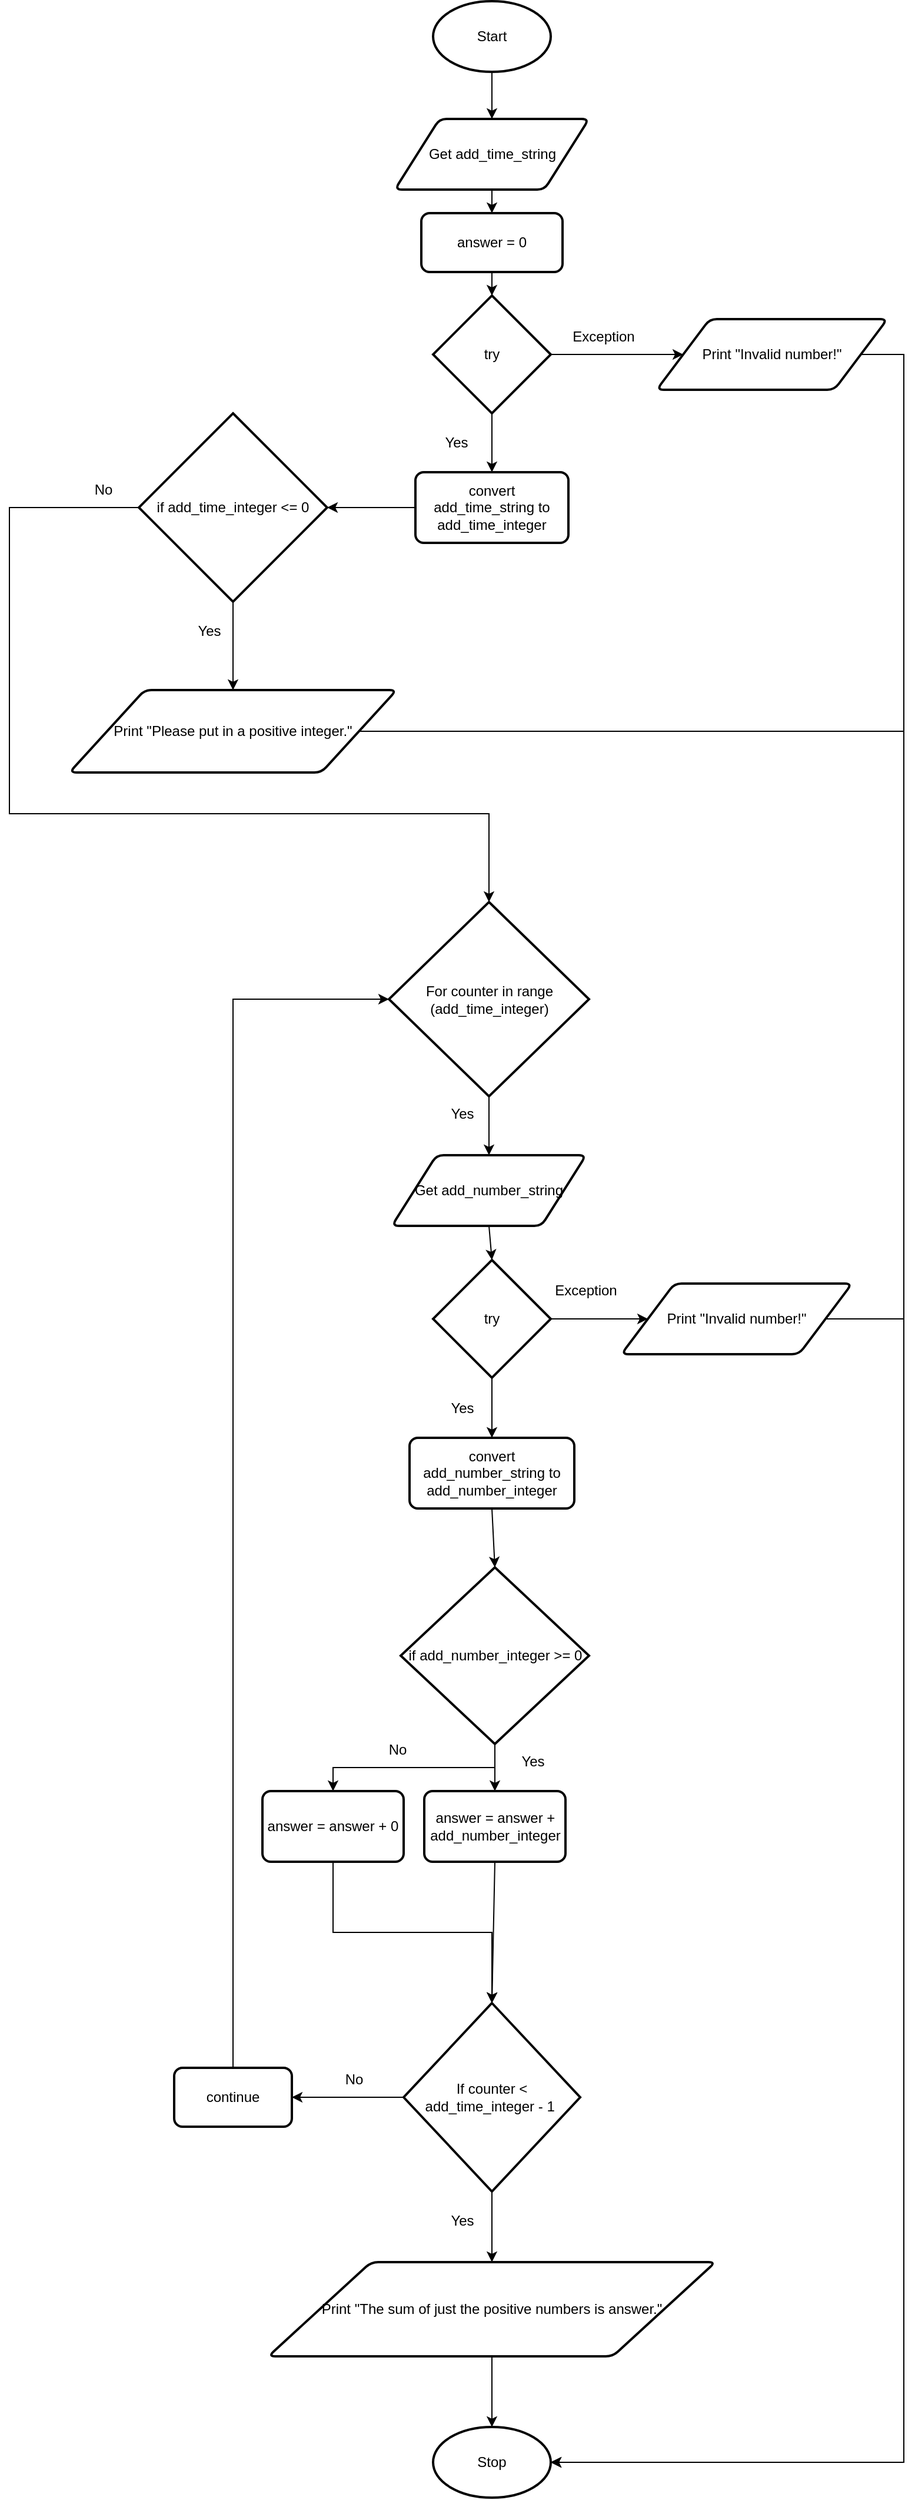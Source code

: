 <mxfile>
    <diagram id="DEjcxKVxj2POeMgczdvf" name="Page-1">
        <mxGraphModel dx="1181" dy="1630" grid="1" gridSize="10" guides="1" tooltips="1" connect="1" arrows="1" fold="1" page="1" pageScale="1" pageWidth="827" pageHeight="1169" math="0" shadow="0">
            <root>
                <mxCell id="0"/>
                <mxCell id="1" parent="0"/>
                <mxCell id="9" style="edgeStyle=none;html=1;exitX=0.5;exitY=1;exitDx=0;exitDy=0;exitPerimeter=0;entryX=0.5;entryY=0;entryDx=0;entryDy=0;" parent="1" source="2" target="3" edge="1">
                    <mxGeometry relative="1" as="geometry"/>
                </mxCell>
                <mxCell id="2" value="Start" style="strokeWidth=2;html=1;shape=mxgraph.flowchart.start_1;whiteSpace=wrap;" parent="1" vertex="1">
                    <mxGeometry x="180" width="100" height="60" as="geometry"/>
                </mxCell>
                <mxCell id="72" style="edgeStyle=none;html=1;exitX=0.5;exitY=1;exitDx=0;exitDy=0;entryX=0.5;entryY=0;entryDx=0;entryDy=0;" parent="1" source="3" target="71" edge="1">
                    <mxGeometry relative="1" as="geometry"/>
                </mxCell>
                <mxCell id="3" value="Get add_time_string" style="shape=parallelogram;html=1;strokeWidth=2;perimeter=parallelogramPerimeter;whiteSpace=wrap;rounded=1;arcSize=12;size=0.23;" parent="1" vertex="1">
                    <mxGeometry x="147.5" y="100" width="165" height="60" as="geometry"/>
                </mxCell>
                <mxCell id="8" value="Stop" style="strokeWidth=2;html=1;shape=mxgraph.flowchart.start_1;whiteSpace=wrap;" parent="1" vertex="1">
                    <mxGeometry x="180" y="2060" width="100" height="60" as="geometry"/>
                </mxCell>
                <mxCell id="20" value="Yes" style="text;html=1;strokeColor=none;fillColor=none;align=center;verticalAlign=middle;whiteSpace=wrap;rounded=0;" parent="1" vertex="1">
                    <mxGeometry x="170" y="360" width="60" height="30" as="geometry"/>
                </mxCell>
                <mxCell id="38" style="edgeStyle=none;html=1;exitX=0.5;exitY=1;exitDx=0;exitDy=0;exitPerimeter=0;entryX=0.5;entryY=0;entryDx=0;entryDy=0;" parent="1" source="35" target="36" edge="1">
                    <mxGeometry relative="1" as="geometry"/>
                </mxCell>
                <mxCell id="41" style="edgeStyle=none;html=1;exitX=1;exitY=0.5;exitDx=0;exitDy=0;exitPerimeter=0;entryX=0;entryY=0.5;entryDx=0;entryDy=0;" parent="1" source="35" target="39" edge="1">
                    <mxGeometry relative="1" as="geometry"/>
                </mxCell>
                <mxCell id="35" value="try" style="strokeWidth=2;html=1;shape=mxgraph.flowchart.decision;whiteSpace=wrap;" parent="1" vertex="1">
                    <mxGeometry x="180" y="250" width="100" height="100" as="geometry"/>
                </mxCell>
                <mxCell id="91" style="edgeStyle=orthogonalEdgeStyle;rounded=0;html=1;exitX=0;exitY=0.5;exitDx=0;exitDy=0;entryX=1;entryY=0.5;entryDx=0;entryDy=0;entryPerimeter=0;" parent="1" source="36" target="90" edge="1">
                    <mxGeometry relative="1" as="geometry"/>
                </mxCell>
                <mxCell id="36" value="convert add_time_string to add_time_integer" style="rounded=1;whiteSpace=wrap;html=1;absoluteArcSize=1;arcSize=14;strokeWidth=2;" parent="1" vertex="1">
                    <mxGeometry x="165" y="400" width="130" height="60" as="geometry"/>
                </mxCell>
                <mxCell id="84" style="edgeStyle=orthogonalEdgeStyle;rounded=0;html=1;exitX=1;exitY=0.5;exitDx=0;exitDy=0;entryX=1;entryY=0.5;entryDx=0;entryDy=0;entryPerimeter=0;" parent="1" source="39" target="8" edge="1">
                    <mxGeometry relative="1" as="geometry">
                        <Array as="points">
                            <mxPoint x="580" y="300"/>
                            <mxPoint x="580" y="2090"/>
                        </Array>
                    </mxGeometry>
                </mxCell>
                <mxCell id="39" value="Print &quot;Invalid number!&quot;" style="shape=parallelogram;html=1;strokeWidth=2;perimeter=parallelogramPerimeter;whiteSpace=wrap;rounded=1;arcSize=12;size=0.23;" parent="1" vertex="1">
                    <mxGeometry x="370" y="270" width="196" height="60" as="geometry"/>
                </mxCell>
                <mxCell id="40" value="Exception" style="text;html=1;strokeColor=none;fillColor=none;align=center;verticalAlign=middle;whiteSpace=wrap;rounded=0;" parent="1" vertex="1">
                    <mxGeometry x="295" y="270" width="60" height="30" as="geometry"/>
                </mxCell>
                <mxCell id="66" style="edgeStyle=none;html=1;exitX=0.5;exitY=1;exitDx=0;exitDy=0;exitPerimeter=0;entryX=0.5;entryY=0;entryDx=0;entryDy=0;" parent="1" source="42" target="65" edge="1">
                    <mxGeometry relative="1" as="geometry"/>
                </mxCell>
                <mxCell id="42" value="For counter in range (add_time_integer)" style="strokeWidth=2;html=1;shape=mxgraph.flowchart.decision;whiteSpace=wrap;" parent="1" vertex="1">
                    <mxGeometry x="142.5" y="765" width="170" height="165" as="geometry"/>
                </mxCell>
                <mxCell id="53" value="Yes" style="text;html=1;strokeColor=none;fillColor=none;align=center;verticalAlign=middle;whiteSpace=wrap;rounded=0;" parent="1" vertex="1">
                    <mxGeometry x="180" y="930" width="50" height="30" as="geometry"/>
                </mxCell>
                <mxCell id="61" style="edgeStyle=orthogonalEdgeStyle;rounded=0;html=1;exitX=0.5;exitY=1;exitDx=0;exitDy=0;entryX=0.5;entryY=0;entryDx=0;entryDy=0;entryPerimeter=0;" parent="1" source="57" target="8" edge="1">
                    <mxGeometry relative="1" as="geometry"/>
                </mxCell>
                <mxCell id="69" style="edgeStyle=none;html=1;exitX=0.5;exitY=1;exitDx=0;exitDy=0;entryX=0.5;entryY=0;entryDx=0;entryDy=0;entryPerimeter=0;" parent="1" source="65" target="67" edge="1">
                    <mxGeometry relative="1" as="geometry"/>
                </mxCell>
                <mxCell id="65" value="Get add_number_string" style="shape=parallelogram;html=1;strokeWidth=2;perimeter=parallelogramPerimeter;whiteSpace=wrap;rounded=1;arcSize=12;size=0.23;" parent="1" vertex="1">
                    <mxGeometry x="145" y="980" width="165" height="60" as="geometry"/>
                </mxCell>
                <mxCell id="70" style="edgeStyle=none;html=1;exitX=0.5;exitY=1;exitDx=0;exitDy=0;exitPerimeter=0;entryX=0.5;entryY=0;entryDx=0;entryDy=0;" parent="1" source="67" target="68" edge="1">
                    <mxGeometry relative="1" as="geometry"/>
                </mxCell>
                <mxCell id="88" style="edgeStyle=none;html=1;exitX=1;exitY=0.5;exitDx=0;exitDy=0;exitPerimeter=0;entryX=0;entryY=0.5;entryDx=0;entryDy=0;" parent="1" source="67" target="86" edge="1">
                    <mxGeometry relative="1" as="geometry"/>
                </mxCell>
                <mxCell id="67" value="try" style="strokeWidth=2;html=1;shape=mxgraph.flowchart.decision;whiteSpace=wrap;" parent="1" vertex="1">
                    <mxGeometry x="180" y="1069" width="100" height="100" as="geometry"/>
                </mxCell>
                <mxCell id="100" style="edgeStyle=none;html=1;exitX=0.5;exitY=1;exitDx=0;exitDy=0;entryX=0.5;entryY=0;entryDx=0;entryDy=0;entryPerimeter=0;" edge="1" parent="1" source="68" target="98">
                    <mxGeometry relative="1" as="geometry"/>
                </mxCell>
                <mxCell id="68" value="convert add_number_string to add_number_integer" style="rounded=1;whiteSpace=wrap;html=1;absoluteArcSize=1;arcSize=14;strokeWidth=2;" parent="1" vertex="1">
                    <mxGeometry x="160" y="1220" width="140" height="60" as="geometry"/>
                </mxCell>
                <mxCell id="73" style="edgeStyle=none;html=1;exitX=0.5;exitY=1;exitDx=0;exitDy=0;entryX=0.5;entryY=0;entryDx=0;entryDy=0;entryPerimeter=0;" parent="1" source="71" target="35" edge="1">
                    <mxGeometry relative="1" as="geometry"/>
                </mxCell>
                <mxCell id="71" value="answer = 0" style="rounded=1;whiteSpace=wrap;html=1;absoluteArcSize=1;arcSize=14;strokeWidth=2;" parent="1" vertex="1">
                    <mxGeometry x="170" y="180" width="120" height="50" as="geometry"/>
                </mxCell>
                <mxCell id="80" style="edgeStyle=none;html=1;exitX=0.5;exitY=1;exitDx=0;exitDy=0;entryX=0.5;entryY=0;entryDx=0;entryDy=0;entryPerimeter=0;" parent="1" source="74" target="77" edge="1">
                    <mxGeometry relative="1" as="geometry"/>
                </mxCell>
                <mxCell id="74" value="answer = answer + add_number_integer" style="rounded=1;whiteSpace=wrap;html=1;absoluteArcSize=1;arcSize=14;strokeWidth=2;" parent="1" vertex="1">
                    <mxGeometry x="172.5" y="1520" width="120" height="60" as="geometry"/>
                </mxCell>
                <mxCell id="79" style="edgeStyle=none;html=1;exitX=0;exitY=0.5;exitDx=0;exitDy=0;exitPerimeter=0;entryX=1;entryY=0.5;entryDx=0;entryDy=0;" parent="1" source="77" target="78" edge="1">
                    <mxGeometry relative="1" as="geometry"/>
                </mxCell>
                <mxCell id="83" style="edgeStyle=orthogonalEdgeStyle;rounded=0;html=1;exitX=0.5;exitY=1;exitDx=0;exitDy=0;exitPerimeter=0;entryX=0.5;entryY=0;entryDx=0;entryDy=0;" parent="1" source="77" target="57" edge="1">
                    <mxGeometry relative="1" as="geometry"/>
                </mxCell>
                <mxCell id="77" value="If counter &amp;lt; add_time_integer - 1&amp;nbsp;" style="strokeWidth=2;html=1;shape=mxgraph.flowchart.decision;whiteSpace=wrap;" parent="1" vertex="1">
                    <mxGeometry x="155" y="1700" width="150" height="160" as="geometry"/>
                </mxCell>
                <mxCell id="82" style="edgeStyle=orthogonalEdgeStyle;html=1;exitX=0.5;exitY=0;exitDx=0;exitDy=0;entryX=0;entryY=0.5;entryDx=0;entryDy=0;entryPerimeter=0;rounded=0;" parent="1" source="78" target="42" edge="1">
                    <mxGeometry relative="1" as="geometry"/>
                </mxCell>
                <mxCell id="78" value="continue" style="rounded=1;whiteSpace=wrap;html=1;absoluteArcSize=1;arcSize=14;strokeWidth=2;" parent="1" vertex="1">
                    <mxGeometry x="-40" y="1755" width="100" height="50" as="geometry"/>
                </mxCell>
                <mxCell id="81" value="Yes" style="text;html=1;strokeColor=none;fillColor=none;align=center;verticalAlign=middle;whiteSpace=wrap;rounded=0;" parent="1" vertex="1">
                    <mxGeometry x="180" y="1870" width="50" height="30" as="geometry"/>
                </mxCell>
                <mxCell id="85" value="Yes" style="text;html=1;strokeColor=none;fillColor=none;align=center;verticalAlign=middle;whiteSpace=wrap;rounded=0;" parent="1" vertex="1">
                    <mxGeometry x="175" y="1180" width="60" height="30" as="geometry"/>
                </mxCell>
                <mxCell id="109" style="edgeStyle=orthogonalEdgeStyle;rounded=0;html=1;exitX=1;exitY=0.5;exitDx=0;exitDy=0;entryX=1;entryY=0.5;entryDx=0;entryDy=0;entryPerimeter=0;" edge="1" parent="1" source="86" target="8">
                    <mxGeometry relative="1" as="geometry">
                        <Array as="points">
                            <mxPoint x="580" y="1119"/>
                            <mxPoint x="580" y="2090"/>
                        </Array>
                    </mxGeometry>
                </mxCell>
                <mxCell id="86" value="Print &quot;Invalid number!&quot;" style="shape=parallelogram;html=1;strokeWidth=2;perimeter=parallelogramPerimeter;whiteSpace=wrap;rounded=1;arcSize=12;size=0.23;" parent="1" vertex="1">
                    <mxGeometry x="340" y="1089" width="196" height="60" as="geometry"/>
                </mxCell>
                <mxCell id="87" value="Exception" style="text;html=1;strokeColor=none;fillColor=none;align=center;verticalAlign=middle;whiteSpace=wrap;rounded=0;" parent="1" vertex="1">
                    <mxGeometry x="280" y="1080" width="60" height="30" as="geometry"/>
                </mxCell>
                <mxCell id="93" style="edgeStyle=orthogonalEdgeStyle;rounded=0;html=1;exitX=0.5;exitY=1;exitDx=0;exitDy=0;exitPerimeter=0;entryX=0.5;entryY=0;entryDx=0;entryDy=0;" parent="1" source="90" target="92" edge="1">
                    <mxGeometry relative="1" as="geometry"/>
                </mxCell>
                <mxCell id="95" style="edgeStyle=orthogonalEdgeStyle;rounded=0;html=1;exitX=0;exitY=0.5;exitDx=0;exitDy=0;exitPerimeter=0;entryX=0.5;entryY=0;entryDx=0;entryDy=0;entryPerimeter=0;" parent="1" source="90" target="42" edge="1">
                    <mxGeometry relative="1" as="geometry">
                        <Array as="points">
                            <mxPoint x="-180" y="430"/>
                            <mxPoint x="-180" y="690"/>
                            <mxPoint x="228" y="690"/>
                        </Array>
                    </mxGeometry>
                </mxCell>
                <mxCell id="90" value="if add_time_integer &amp;lt;= 0" style="strokeWidth=2;html=1;shape=mxgraph.flowchart.decision;whiteSpace=wrap;" parent="1" vertex="1">
                    <mxGeometry x="-70" y="350" width="160" height="160" as="geometry"/>
                </mxCell>
                <mxCell id="110" style="edgeStyle=orthogonalEdgeStyle;rounded=0;html=1;exitX=1;exitY=0.5;exitDx=0;exitDy=0;entryX=1;entryY=0.5;entryDx=0;entryDy=0;entryPerimeter=0;" edge="1" parent="1" source="92" target="8">
                    <mxGeometry relative="1" as="geometry">
                        <Array as="points">
                            <mxPoint x="580" y="620"/>
                            <mxPoint x="580" y="2090"/>
                        </Array>
                    </mxGeometry>
                </mxCell>
                <mxCell id="92" value="Print &quot;Please put in a positive integer.&quot;" style="shape=parallelogram;html=1;strokeWidth=2;perimeter=parallelogramPerimeter;whiteSpace=wrap;rounded=1;arcSize=12;size=0.23;" parent="1" vertex="1">
                    <mxGeometry x="-129" y="585" width="278" height="70" as="geometry"/>
                </mxCell>
                <mxCell id="94" value="Yes" style="text;html=1;strokeColor=none;fillColor=none;align=center;verticalAlign=middle;whiteSpace=wrap;rounded=0;" parent="1" vertex="1">
                    <mxGeometry x="-40" y="520" width="60" height="30" as="geometry"/>
                </mxCell>
                <mxCell id="96" value="No" style="text;html=1;strokeColor=none;fillColor=none;align=center;verticalAlign=middle;whiteSpace=wrap;rounded=0;" parent="1" vertex="1">
                    <mxGeometry x="-130" y="400" width="60" height="30" as="geometry"/>
                </mxCell>
                <mxCell id="101" style="edgeStyle=none;html=1;exitX=0.5;exitY=1;exitDx=0;exitDy=0;exitPerimeter=0;" edge="1" parent="1" source="98" target="74">
                    <mxGeometry relative="1" as="geometry"/>
                </mxCell>
                <mxCell id="103" style="edgeStyle=orthogonalEdgeStyle;html=1;exitX=0.5;exitY=1;exitDx=0;exitDy=0;exitPerimeter=0;entryX=0.5;entryY=0;entryDx=0;entryDy=0;rounded=0;" edge="1" parent="1" source="98" target="102">
                    <mxGeometry relative="1" as="geometry"/>
                </mxCell>
                <mxCell id="98" value="if add_number_integer &amp;gt;= 0" style="strokeWidth=2;html=1;shape=mxgraph.flowchart.decision;whiteSpace=wrap;" parent="1" vertex="1">
                    <mxGeometry x="152.5" y="1330" width="160" height="150" as="geometry"/>
                </mxCell>
                <mxCell id="57" value="Print &quot;The sum of just the positive numbers is answer.&quot;" style="shape=parallelogram;html=1;strokeWidth=2;perimeter=parallelogramPerimeter;whiteSpace=wrap;rounded=1;arcSize=12;size=0.23;" parent="1" vertex="1">
                    <mxGeometry x="40" y="1920" width="380" height="80" as="geometry"/>
                </mxCell>
                <mxCell id="108" style="edgeStyle=orthogonalEdgeStyle;rounded=0;html=1;exitX=0.5;exitY=1;exitDx=0;exitDy=0;entryX=0.5;entryY=0;entryDx=0;entryDy=0;entryPerimeter=0;" edge="1" parent="1" source="102" target="77">
                    <mxGeometry relative="1" as="geometry"/>
                </mxCell>
                <mxCell id="102" value="answer = answer + 0" style="rounded=1;whiteSpace=wrap;html=1;absoluteArcSize=1;arcSize=14;strokeWidth=2;" vertex="1" parent="1">
                    <mxGeometry x="35" y="1520" width="120" height="60" as="geometry"/>
                </mxCell>
                <mxCell id="104" value="Yes" style="text;html=1;strokeColor=none;fillColor=none;align=center;verticalAlign=middle;whiteSpace=wrap;rounded=0;" vertex="1" parent="1">
                    <mxGeometry x="235" y="1480" width="60" height="30" as="geometry"/>
                </mxCell>
                <mxCell id="105" value="No" style="text;html=1;strokeColor=none;fillColor=none;align=center;verticalAlign=middle;whiteSpace=wrap;rounded=0;" vertex="1" parent="1">
                    <mxGeometry x="120" y="1470" width="60" height="30" as="geometry"/>
                </mxCell>
                <mxCell id="107" value="No" style="text;html=1;strokeColor=none;fillColor=none;align=center;verticalAlign=middle;whiteSpace=wrap;rounded=0;" vertex="1" parent="1">
                    <mxGeometry x="82.5" y="1750" width="60" height="30" as="geometry"/>
                </mxCell>
            </root>
        </mxGraphModel>
    </diagram>
</mxfile>